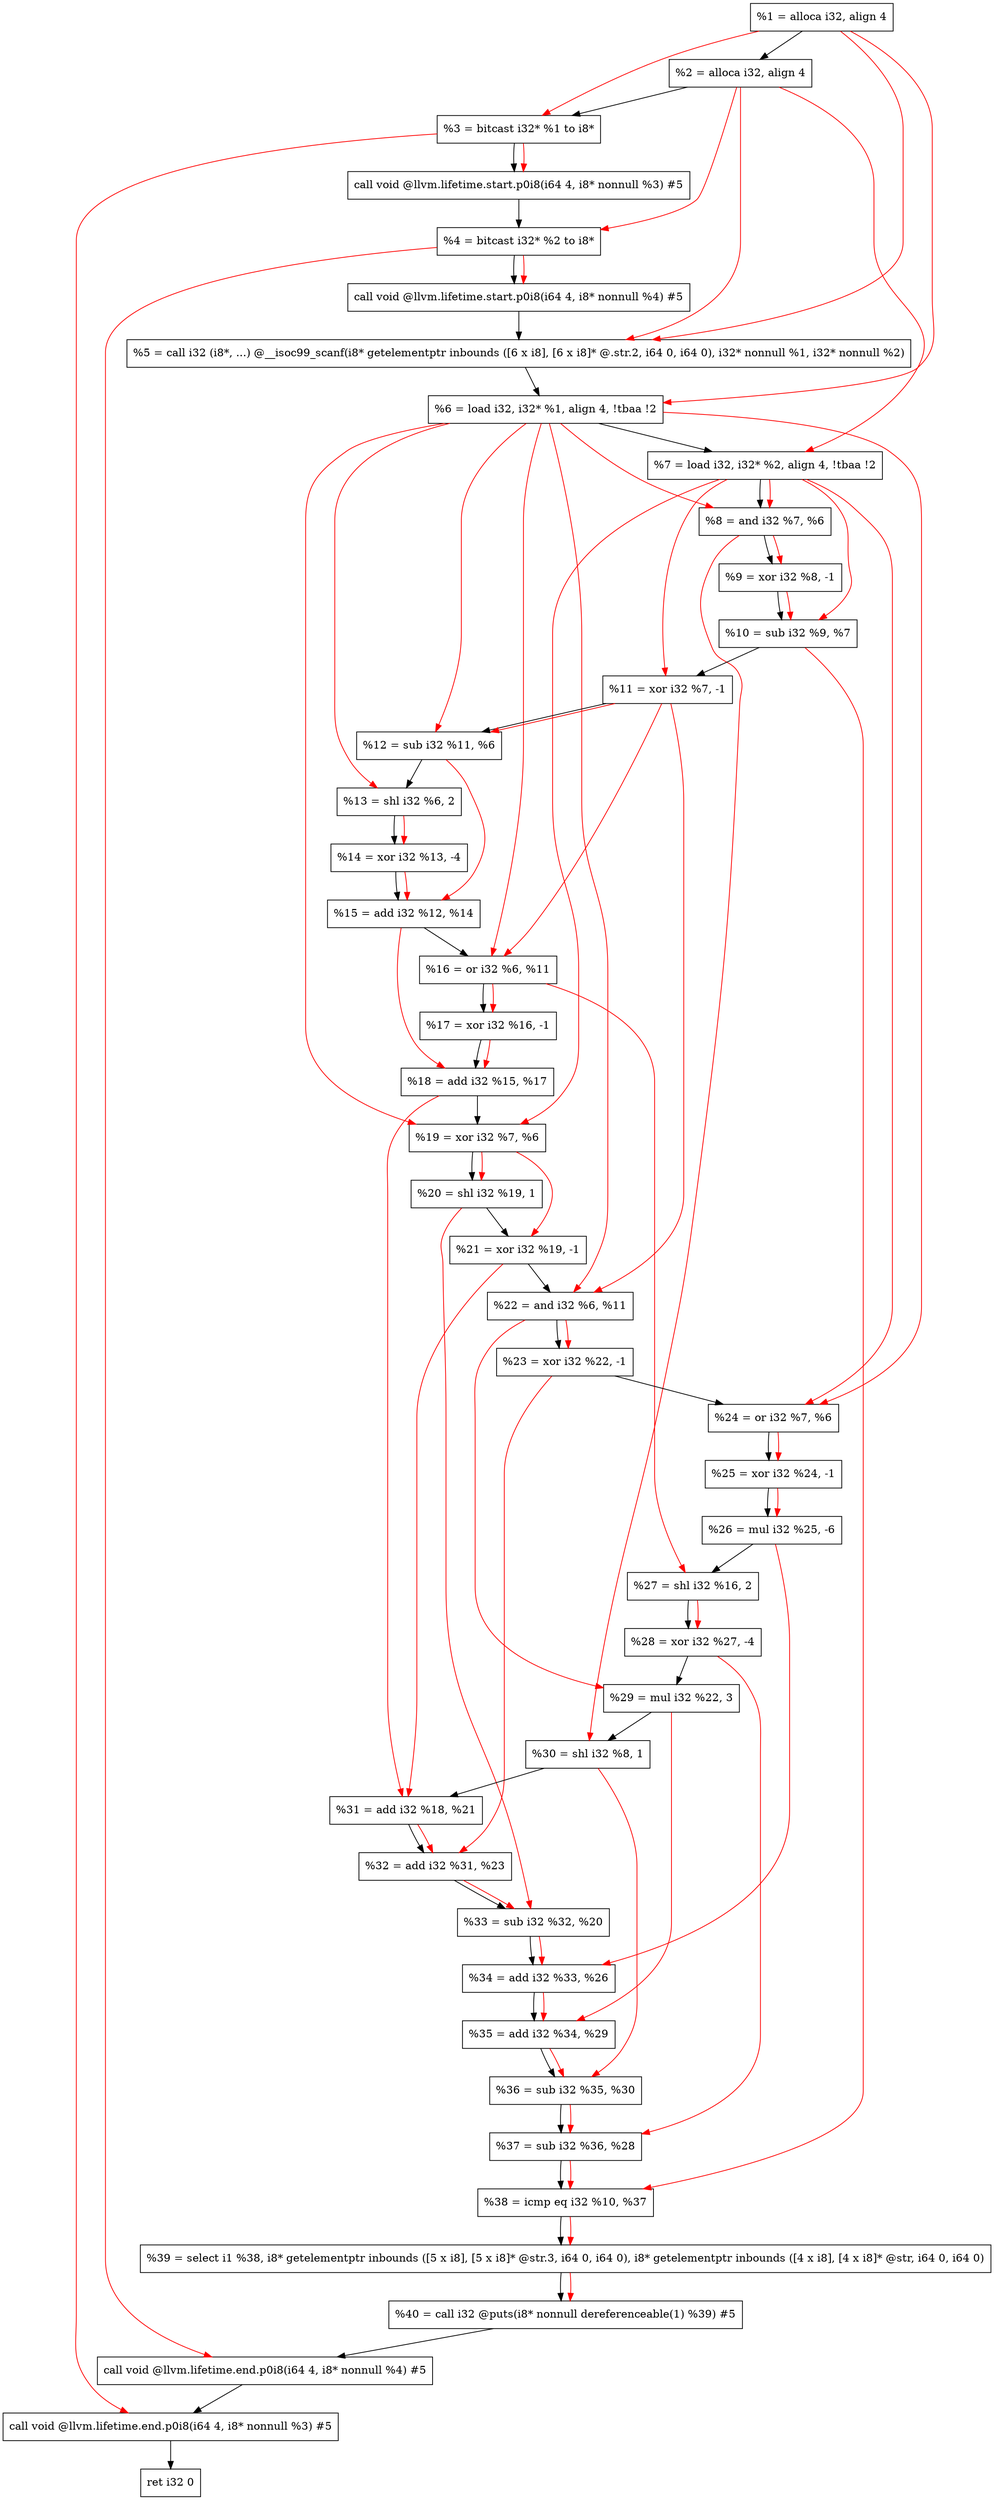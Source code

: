 digraph "DFG for'main' function" {
	Node0x1e363c8[shape=record, label="  %1 = alloca i32, align 4"];
	Node0x1e36448[shape=record, label="  %2 = alloca i32, align 4"];
	Node0x1e364d8[shape=record, label="  %3 = bitcast i32* %1 to i8*"];
	Node0x1e36938[shape=record, label="  call void @llvm.lifetime.start.p0i8(i64 4, i8* nonnull %3) #5"];
	Node0x1e36a18[shape=record, label="  %4 = bitcast i32* %2 to i8*"];
	Node0x1e36b38[shape=record, label="  call void @llvm.lifetime.start.p0i8(i64 4, i8* nonnull %4) #5"];
	Node0x1e36d70[shape=record, label="  %5 = call i32 (i8*, ...) @__isoc99_scanf(i8* getelementptr inbounds ([6 x i8], [6 x i8]* @.str.2, i64 0, i64 0), i32* nonnull %1, i32* nonnull %2)"];
	Node0x1e36e28[shape=record, label="  %6 = load i32, i32* %1, align 4, !tbaa !2"];
	Node0x1e37d98[shape=record, label="  %7 = load i32, i32* %2, align 4, !tbaa !2"];
	Node0x1e38420[shape=record, label="  %8 = and i32 %7, %6"];
	Node0x1e38490[shape=record, label="  %9 = xor i32 %8, -1"];
	Node0x1e38500[shape=record, label="  %10 = sub i32 %9, %7"];
	Node0x1e38570[shape=record, label="  %11 = xor i32 %7, -1"];
	Node0x1e385e0[shape=record, label="  %12 = sub i32 %11, %6"];
	Node0x1e38650[shape=record, label="  %13 = shl i32 %6, 2"];
	Node0x1e386c0[shape=record, label="  %14 = xor i32 %13, -4"];
	Node0x1e38730[shape=record, label="  %15 = add i32 %12, %14"];
	Node0x1e387a0[shape=record, label="  %16 = or i32 %6, %11"];
	Node0x1e38810[shape=record, label="  %17 = xor i32 %16, -1"];
	Node0x1e38880[shape=record, label="  %18 = add i32 %15, %17"];
	Node0x1e388f0[shape=record, label="  %19 = xor i32 %7, %6"];
	Node0x1e38960[shape=record, label="  %20 = shl i32 %19, 1"];
	Node0x1e389d0[shape=record, label="  %21 = xor i32 %19, -1"];
	Node0x1e38a40[shape=record, label="  %22 = and i32 %6, %11"];
	Node0x1e38ab0[shape=record, label="  %23 = xor i32 %22, -1"];
	Node0x1e38b20[shape=record, label="  %24 = or i32 %7, %6"];
	Node0x1e38b90[shape=record, label="  %25 = xor i32 %24, -1"];
	Node0x1e38c00[shape=record, label="  %26 = mul i32 %25, -6"];
	Node0x1e38c70[shape=record, label="  %27 = shl i32 %16, 2"];
	Node0x1e38ce0[shape=record, label="  %28 = xor i32 %27, -4"];
	Node0x1e38d50[shape=record, label="  %29 = mul i32 %22, 3"];
	Node0x1e38dc0[shape=record, label="  %30 = shl i32 %8, 1"];
	Node0x1e38e30[shape=record, label="  %31 = add i32 %18, %21"];
	Node0x1e38ea0[shape=record, label="  %32 = add i32 %31, %23"];
	Node0x1e38f10[shape=record, label="  %33 = sub i32 %32, %20"];
	Node0x1e38f80[shape=record, label="  %34 = add i32 %33, %26"];
	Node0x1e38ff0[shape=record, label="  %35 = add i32 %34, %29"];
	Node0x1e39060[shape=record, label="  %36 = sub i32 %35, %30"];
	Node0x1e390d0[shape=record, label="  %37 = sub i32 %36, %28"];
	Node0x1e39140[shape=record, label="  %38 = icmp eq i32 %10, %37"];
	Node0x1dd69d8[shape=record, label="  %39 = select i1 %38, i8* getelementptr inbounds ([5 x i8], [5 x i8]* @str.3, i64 0, i64 0), i8* getelementptr inbounds ([4 x i8], [4 x i8]* @str, i64 0, i64 0)"];
	Node0x1e391d0[shape=record, label="  %40 = call i32 @puts(i8* nonnull dereferenceable(1) %39) #5"];
	Node0x1e39428[shape=record, label="  call void @llvm.lifetime.end.p0i8(i64 4, i8* nonnull %4) #5"];
	Node0x1e39588[shape=record, label="  call void @llvm.lifetime.end.p0i8(i64 4, i8* nonnull %3) #5"];
	Node0x1e39648[shape=record, label="  ret i32 0"];
	Node0x1e363c8 -> Node0x1e36448;
	Node0x1e36448 -> Node0x1e364d8;
	Node0x1e364d8 -> Node0x1e36938;
	Node0x1e36938 -> Node0x1e36a18;
	Node0x1e36a18 -> Node0x1e36b38;
	Node0x1e36b38 -> Node0x1e36d70;
	Node0x1e36d70 -> Node0x1e36e28;
	Node0x1e36e28 -> Node0x1e37d98;
	Node0x1e37d98 -> Node0x1e38420;
	Node0x1e38420 -> Node0x1e38490;
	Node0x1e38490 -> Node0x1e38500;
	Node0x1e38500 -> Node0x1e38570;
	Node0x1e38570 -> Node0x1e385e0;
	Node0x1e385e0 -> Node0x1e38650;
	Node0x1e38650 -> Node0x1e386c0;
	Node0x1e386c0 -> Node0x1e38730;
	Node0x1e38730 -> Node0x1e387a0;
	Node0x1e387a0 -> Node0x1e38810;
	Node0x1e38810 -> Node0x1e38880;
	Node0x1e38880 -> Node0x1e388f0;
	Node0x1e388f0 -> Node0x1e38960;
	Node0x1e38960 -> Node0x1e389d0;
	Node0x1e389d0 -> Node0x1e38a40;
	Node0x1e38a40 -> Node0x1e38ab0;
	Node0x1e38ab0 -> Node0x1e38b20;
	Node0x1e38b20 -> Node0x1e38b90;
	Node0x1e38b90 -> Node0x1e38c00;
	Node0x1e38c00 -> Node0x1e38c70;
	Node0x1e38c70 -> Node0x1e38ce0;
	Node0x1e38ce0 -> Node0x1e38d50;
	Node0x1e38d50 -> Node0x1e38dc0;
	Node0x1e38dc0 -> Node0x1e38e30;
	Node0x1e38e30 -> Node0x1e38ea0;
	Node0x1e38ea0 -> Node0x1e38f10;
	Node0x1e38f10 -> Node0x1e38f80;
	Node0x1e38f80 -> Node0x1e38ff0;
	Node0x1e38ff0 -> Node0x1e39060;
	Node0x1e39060 -> Node0x1e390d0;
	Node0x1e390d0 -> Node0x1e39140;
	Node0x1e39140 -> Node0x1dd69d8;
	Node0x1dd69d8 -> Node0x1e391d0;
	Node0x1e391d0 -> Node0x1e39428;
	Node0x1e39428 -> Node0x1e39588;
	Node0x1e39588 -> Node0x1e39648;
edge [color=red]
	Node0x1e363c8 -> Node0x1e364d8;
	Node0x1e364d8 -> Node0x1e36938;
	Node0x1e36448 -> Node0x1e36a18;
	Node0x1e36a18 -> Node0x1e36b38;
	Node0x1e363c8 -> Node0x1e36d70;
	Node0x1e36448 -> Node0x1e36d70;
	Node0x1e363c8 -> Node0x1e36e28;
	Node0x1e36448 -> Node0x1e37d98;
	Node0x1e37d98 -> Node0x1e38420;
	Node0x1e36e28 -> Node0x1e38420;
	Node0x1e38420 -> Node0x1e38490;
	Node0x1e38490 -> Node0x1e38500;
	Node0x1e37d98 -> Node0x1e38500;
	Node0x1e37d98 -> Node0x1e38570;
	Node0x1e38570 -> Node0x1e385e0;
	Node0x1e36e28 -> Node0x1e385e0;
	Node0x1e36e28 -> Node0x1e38650;
	Node0x1e38650 -> Node0x1e386c0;
	Node0x1e385e0 -> Node0x1e38730;
	Node0x1e386c0 -> Node0x1e38730;
	Node0x1e36e28 -> Node0x1e387a0;
	Node0x1e38570 -> Node0x1e387a0;
	Node0x1e387a0 -> Node0x1e38810;
	Node0x1e38730 -> Node0x1e38880;
	Node0x1e38810 -> Node0x1e38880;
	Node0x1e37d98 -> Node0x1e388f0;
	Node0x1e36e28 -> Node0x1e388f0;
	Node0x1e388f0 -> Node0x1e38960;
	Node0x1e388f0 -> Node0x1e389d0;
	Node0x1e36e28 -> Node0x1e38a40;
	Node0x1e38570 -> Node0x1e38a40;
	Node0x1e38a40 -> Node0x1e38ab0;
	Node0x1e37d98 -> Node0x1e38b20;
	Node0x1e36e28 -> Node0x1e38b20;
	Node0x1e38b20 -> Node0x1e38b90;
	Node0x1e38b90 -> Node0x1e38c00;
	Node0x1e387a0 -> Node0x1e38c70;
	Node0x1e38c70 -> Node0x1e38ce0;
	Node0x1e38a40 -> Node0x1e38d50;
	Node0x1e38420 -> Node0x1e38dc0;
	Node0x1e38880 -> Node0x1e38e30;
	Node0x1e389d0 -> Node0x1e38e30;
	Node0x1e38e30 -> Node0x1e38ea0;
	Node0x1e38ab0 -> Node0x1e38ea0;
	Node0x1e38ea0 -> Node0x1e38f10;
	Node0x1e38960 -> Node0x1e38f10;
	Node0x1e38f10 -> Node0x1e38f80;
	Node0x1e38c00 -> Node0x1e38f80;
	Node0x1e38f80 -> Node0x1e38ff0;
	Node0x1e38d50 -> Node0x1e38ff0;
	Node0x1e38ff0 -> Node0x1e39060;
	Node0x1e38dc0 -> Node0x1e39060;
	Node0x1e39060 -> Node0x1e390d0;
	Node0x1e38ce0 -> Node0x1e390d0;
	Node0x1e38500 -> Node0x1e39140;
	Node0x1e390d0 -> Node0x1e39140;
	Node0x1e39140 -> Node0x1dd69d8;
	Node0x1dd69d8 -> Node0x1e391d0;
	Node0x1e36a18 -> Node0x1e39428;
	Node0x1e364d8 -> Node0x1e39588;
}
